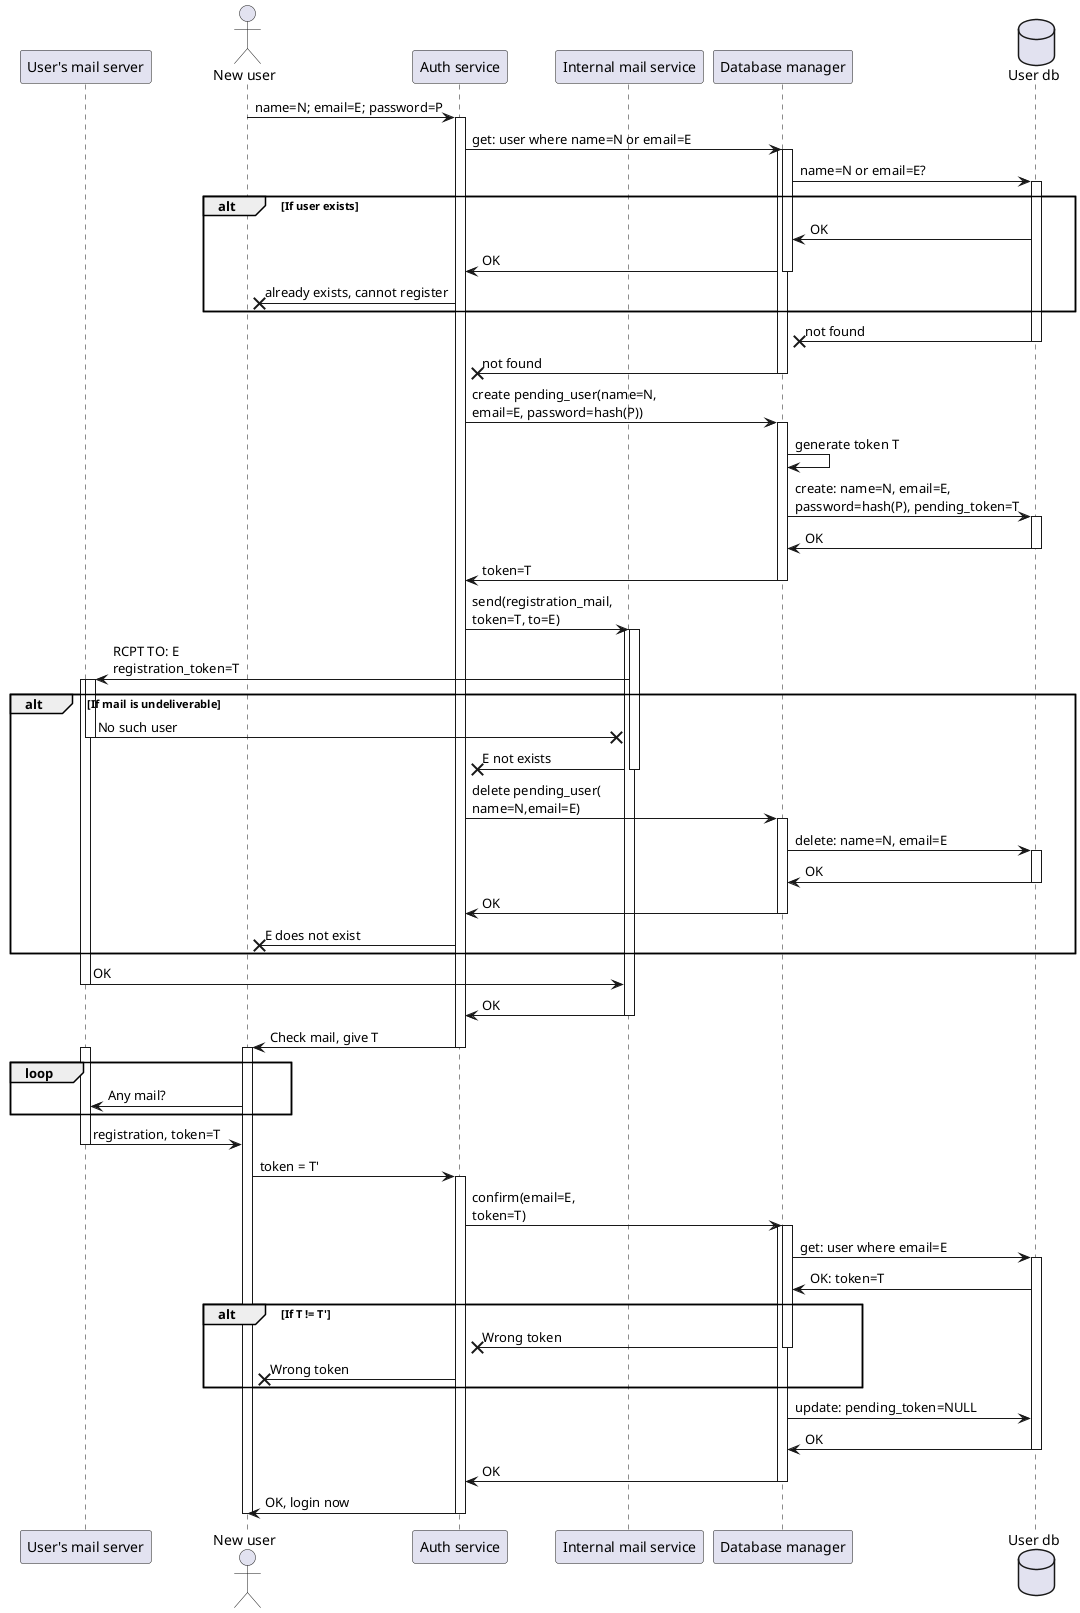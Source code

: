 @startuml RegistrationSequence


participant "User's mail server" as usermail
actor "New user" as user
participant "Auth service" as auth
participant "Internal mail service" as mail
participant "Database manager" as db
database "User db" as userdb


user -> auth: name=N; email=E; password=P
activate auth
auth -> db: get: user where name=N or email=E
activate db
activate db
db -> userdb: name=N or email=E?
activate userdb

alt If user exists
    userdb -> db: OK
    db -> auth: OK
    deactivate db
    auth -x user: already exists, cannot register
end



userdb -x db: not found
deactivate userdb
db -x auth: not found
deactivate db
auth -> db: create pending_user(name=N,\nemail=E, password=hash(P))
activate db
db -> db: generate token T
db -> userdb: create: name=N, email=E,\npassword=hash(P), pending_token=T
activate userdb
userdb -> db: OK
deactivate userdb
db -> auth: token=T
deactivate db
auth -> mail: send(registration_mail,\ntoken=T, to=E)
activate mail
activate mail
mail -> usermail: RCPT TO: E\nregistration_token=T

activate usermail
activate usermail

alt If mail is undeliverable
usermail -x mail: No such user
deactivate usermail
mail -x auth: E not exists
deactivate mail
auth -> db: delete pending_user(\nname=N,email=E)
activate db
db -> userdb: delete: name=N, email=E
activate userdb
userdb -> db: OK
deactivate userdb
db -> auth: OK
deactivate db
auth -x user: E does not exist
end

activate usermail
usermail -> mail: OK
deactivate usermail
mail -> auth: OK
deactivate mail
auth -> user: Check mail, give T
deactivate auth

activate user
loop 
activate usermail
user -> usermail: Any mail?
end
usermail -> user: registration, token=T
deactivate usermail

user -> auth: token = T'
activate auth

auth -> db: confirm(email=E,\ntoken=T)
activate db
activate db
db -> userdb: get: user where email=E
activate userdb
userdb -> db: OK: token=T

alt If T != T'
    db -x auth: Wrong token
    deactivate db
    auth -x user: Wrong token
end

db -> userdb: update: pending_token=NULL
userdb -> db: OK

deactivate userdb
db -> auth: OK
deactivate db

auth -> user: OK, login now

deactivate auth
deactivate user

@enduml 